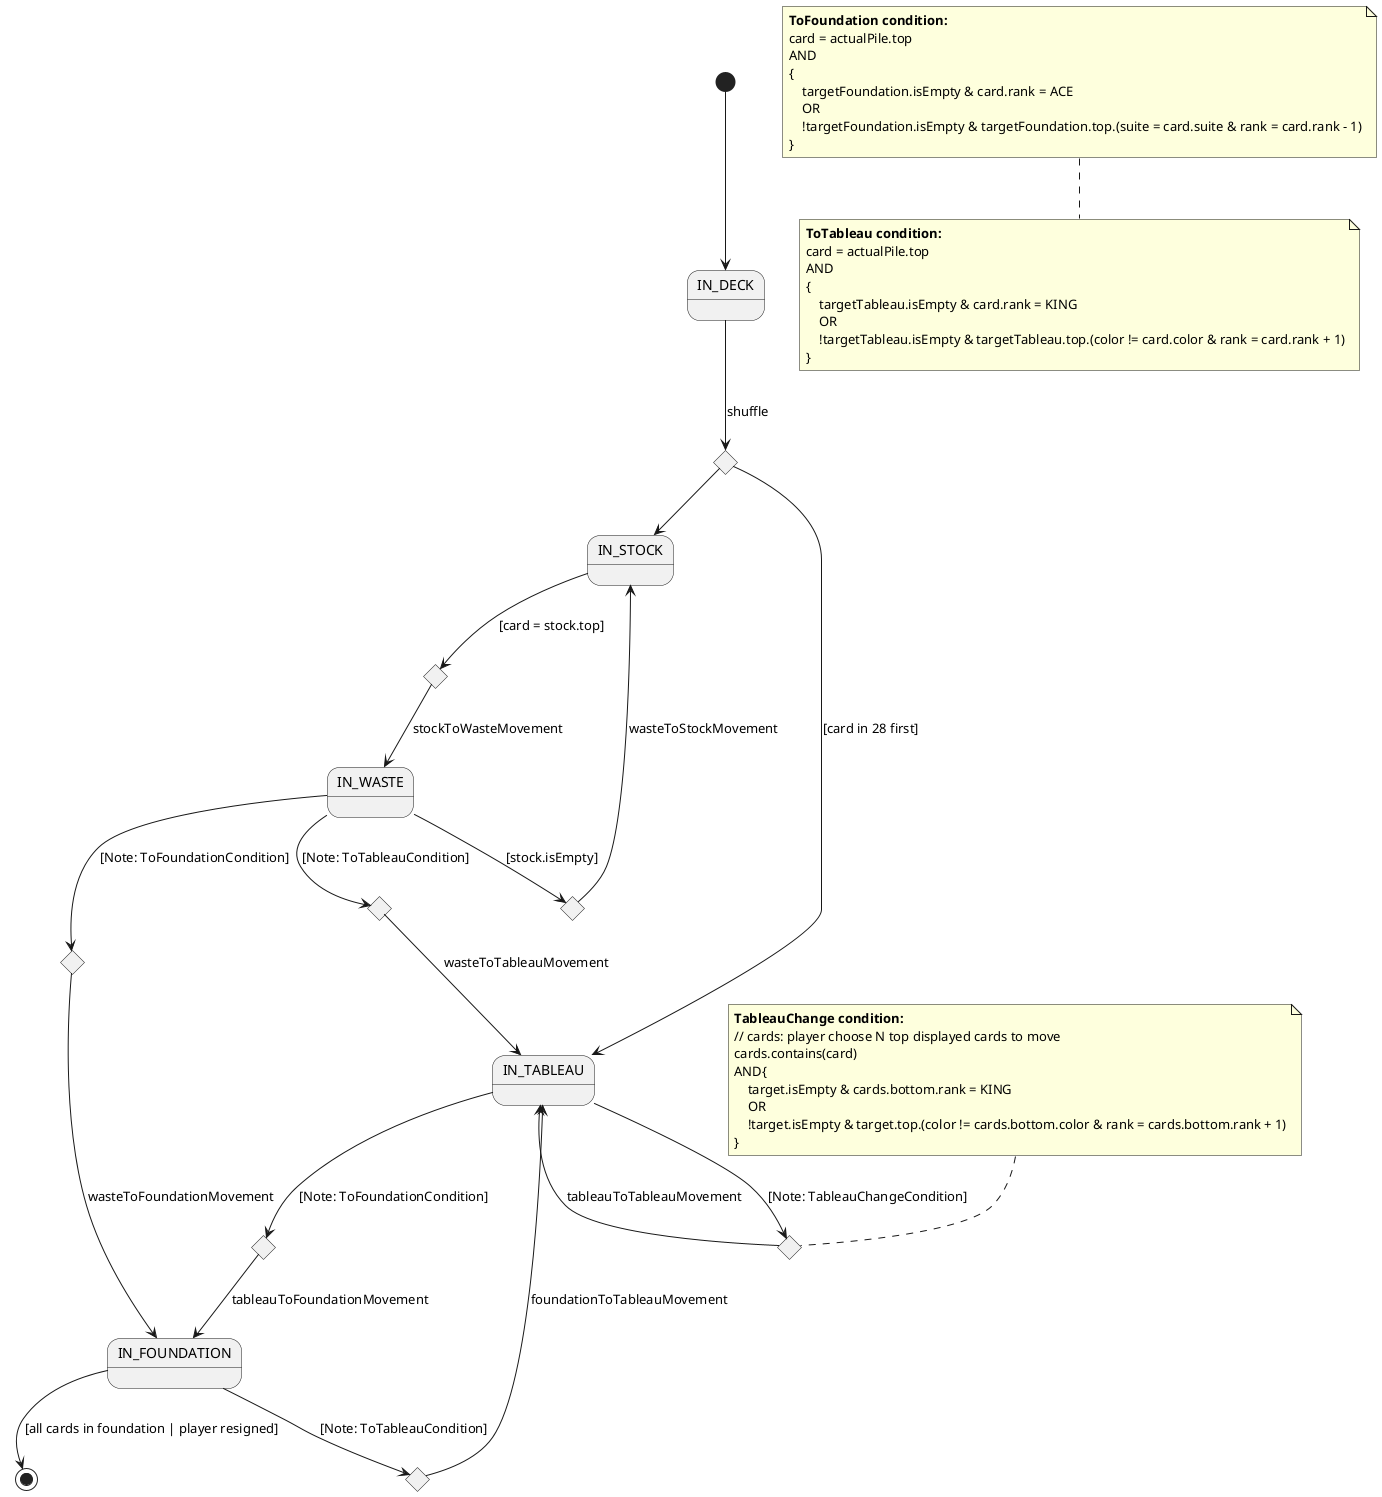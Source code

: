 @startuml

[*] --> IN_DECK
state IN_DECK
state dealChoice <<choice>>
IN_DECK --> dealChoice : shuffle
dealChoice --> IN_TABLEAU : [card in 28 first]
dealChoice --> IN_STOCK

state IN_STOCK
state stockToWasteCondition <<choice>>
IN_STOCK --> stockToWasteCondition : [card = stock.top]
stockToWasteCondition --> IN_WASTE : stockToWasteMovement

state IN_WASTE
state wasteToStockCondition <<choice>>
IN_WASTE --> wasteToStockCondition : [stock.isEmpty]
wasteToStockCondition --> IN_STOCK : wasteToStockMovement
state wasteToTableauCondition <<choice>>
IN_WASTE --> wasteToTableauCondition : [Note: ToTableauCondition]
wasteToTableauCondition --> IN_TABLEAU : wasteToTableauMovement
state wasteToFoundationCondition <<choice>>
IN_WASTE --> wasteToFoundationCondition : [Note: ToFoundationCondition]
wasteToFoundationCondition --> IN_FOUNDATION : wasteToFoundationMovement

state IN_TABLEAU
state tableauToFoundationCondition <<choice>>
IN_TABLEAU --> tableauToFoundationCondition : [Note: ToFoundationCondition]
tableauToFoundationCondition --> IN_FOUNDATION : tableauToFoundationMovement
state tableauToTableauCondition <<choice>>
IN_TABLEAU --> tableauToTableauCondition : [Note: TableauChangeCondition]
note top
<b>TableauChange condition:</b>
// cards: player choose N top displayed cards to move
cards.contains(card)
AND{
    target.isEmpty & cards.bottom.rank = KING
    OR
    !target.isEmpty & target.top.(color != cards.bottom.color & rank = cards.bottom.rank + 1)
}
end note
tableauToTableauCondition --> IN_TABLEAU : tableauToTableauMovement

state IN_FOUNDATION
state foundationToTableauCondition <<choice>>
IN_FOUNDATION --> foundationToTableauCondition : [Note: ToTableauCondition]
foundationToTableauCondition --> IN_TABLEAU : foundationToTableauMovement
IN_FOUNDATION --> [*] : [all cards in foundation | player resigned]

note as ToFoundationCondition
<b>ToFoundation condition:</b>
card = actualPile.top
AND
{
    targetFoundation.isEmpty & card.rank = ACE
    OR
    !targetFoundation.isEmpty & targetFoundation.top.(suite = card.suite & rank = card.rank - 1)
}
end note

note bottom
<b>ToTableau condition:</b>
card = actualPile.top
AND
{
    targetTableau.isEmpty & card.rank = KING
    OR
    !targetTableau.isEmpty & targetTableau.top.(color != card.color & rank = card.rank + 1)
}
end note



@enduml